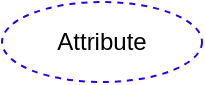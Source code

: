 <mxfile>
    <diagram id="fzRMsPhvICNU6cuhquTa" name="Page-1">
        <mxGraphModel dx="1109" dy="630" grid="0" gridSize="10" guides="1" tooltips="1" connect="1" arrows="1" fold="1" page="1" pageScale="1" pageWidth="5000" pageHeight="5000" background="#FFFFFF" math="0" shadow="0">
            <root>
                <mxCell id="0"/>
                <mxCell id="1" parent="0"/>
                <mxCell id="3" value="Attribute" style="ellipse;whiteSpace=wrap;html=1;align=center;dashed=1;fillColor=none;strokeColor=#2800F0;" vertex="1" parent="1">
                    <mxGeometry x="1420" y="840" width="100" height="40" as="geometry"/>
                </mxCell>
            </root>
        </mxGraphModel>
    </diagram>
</mxfile>